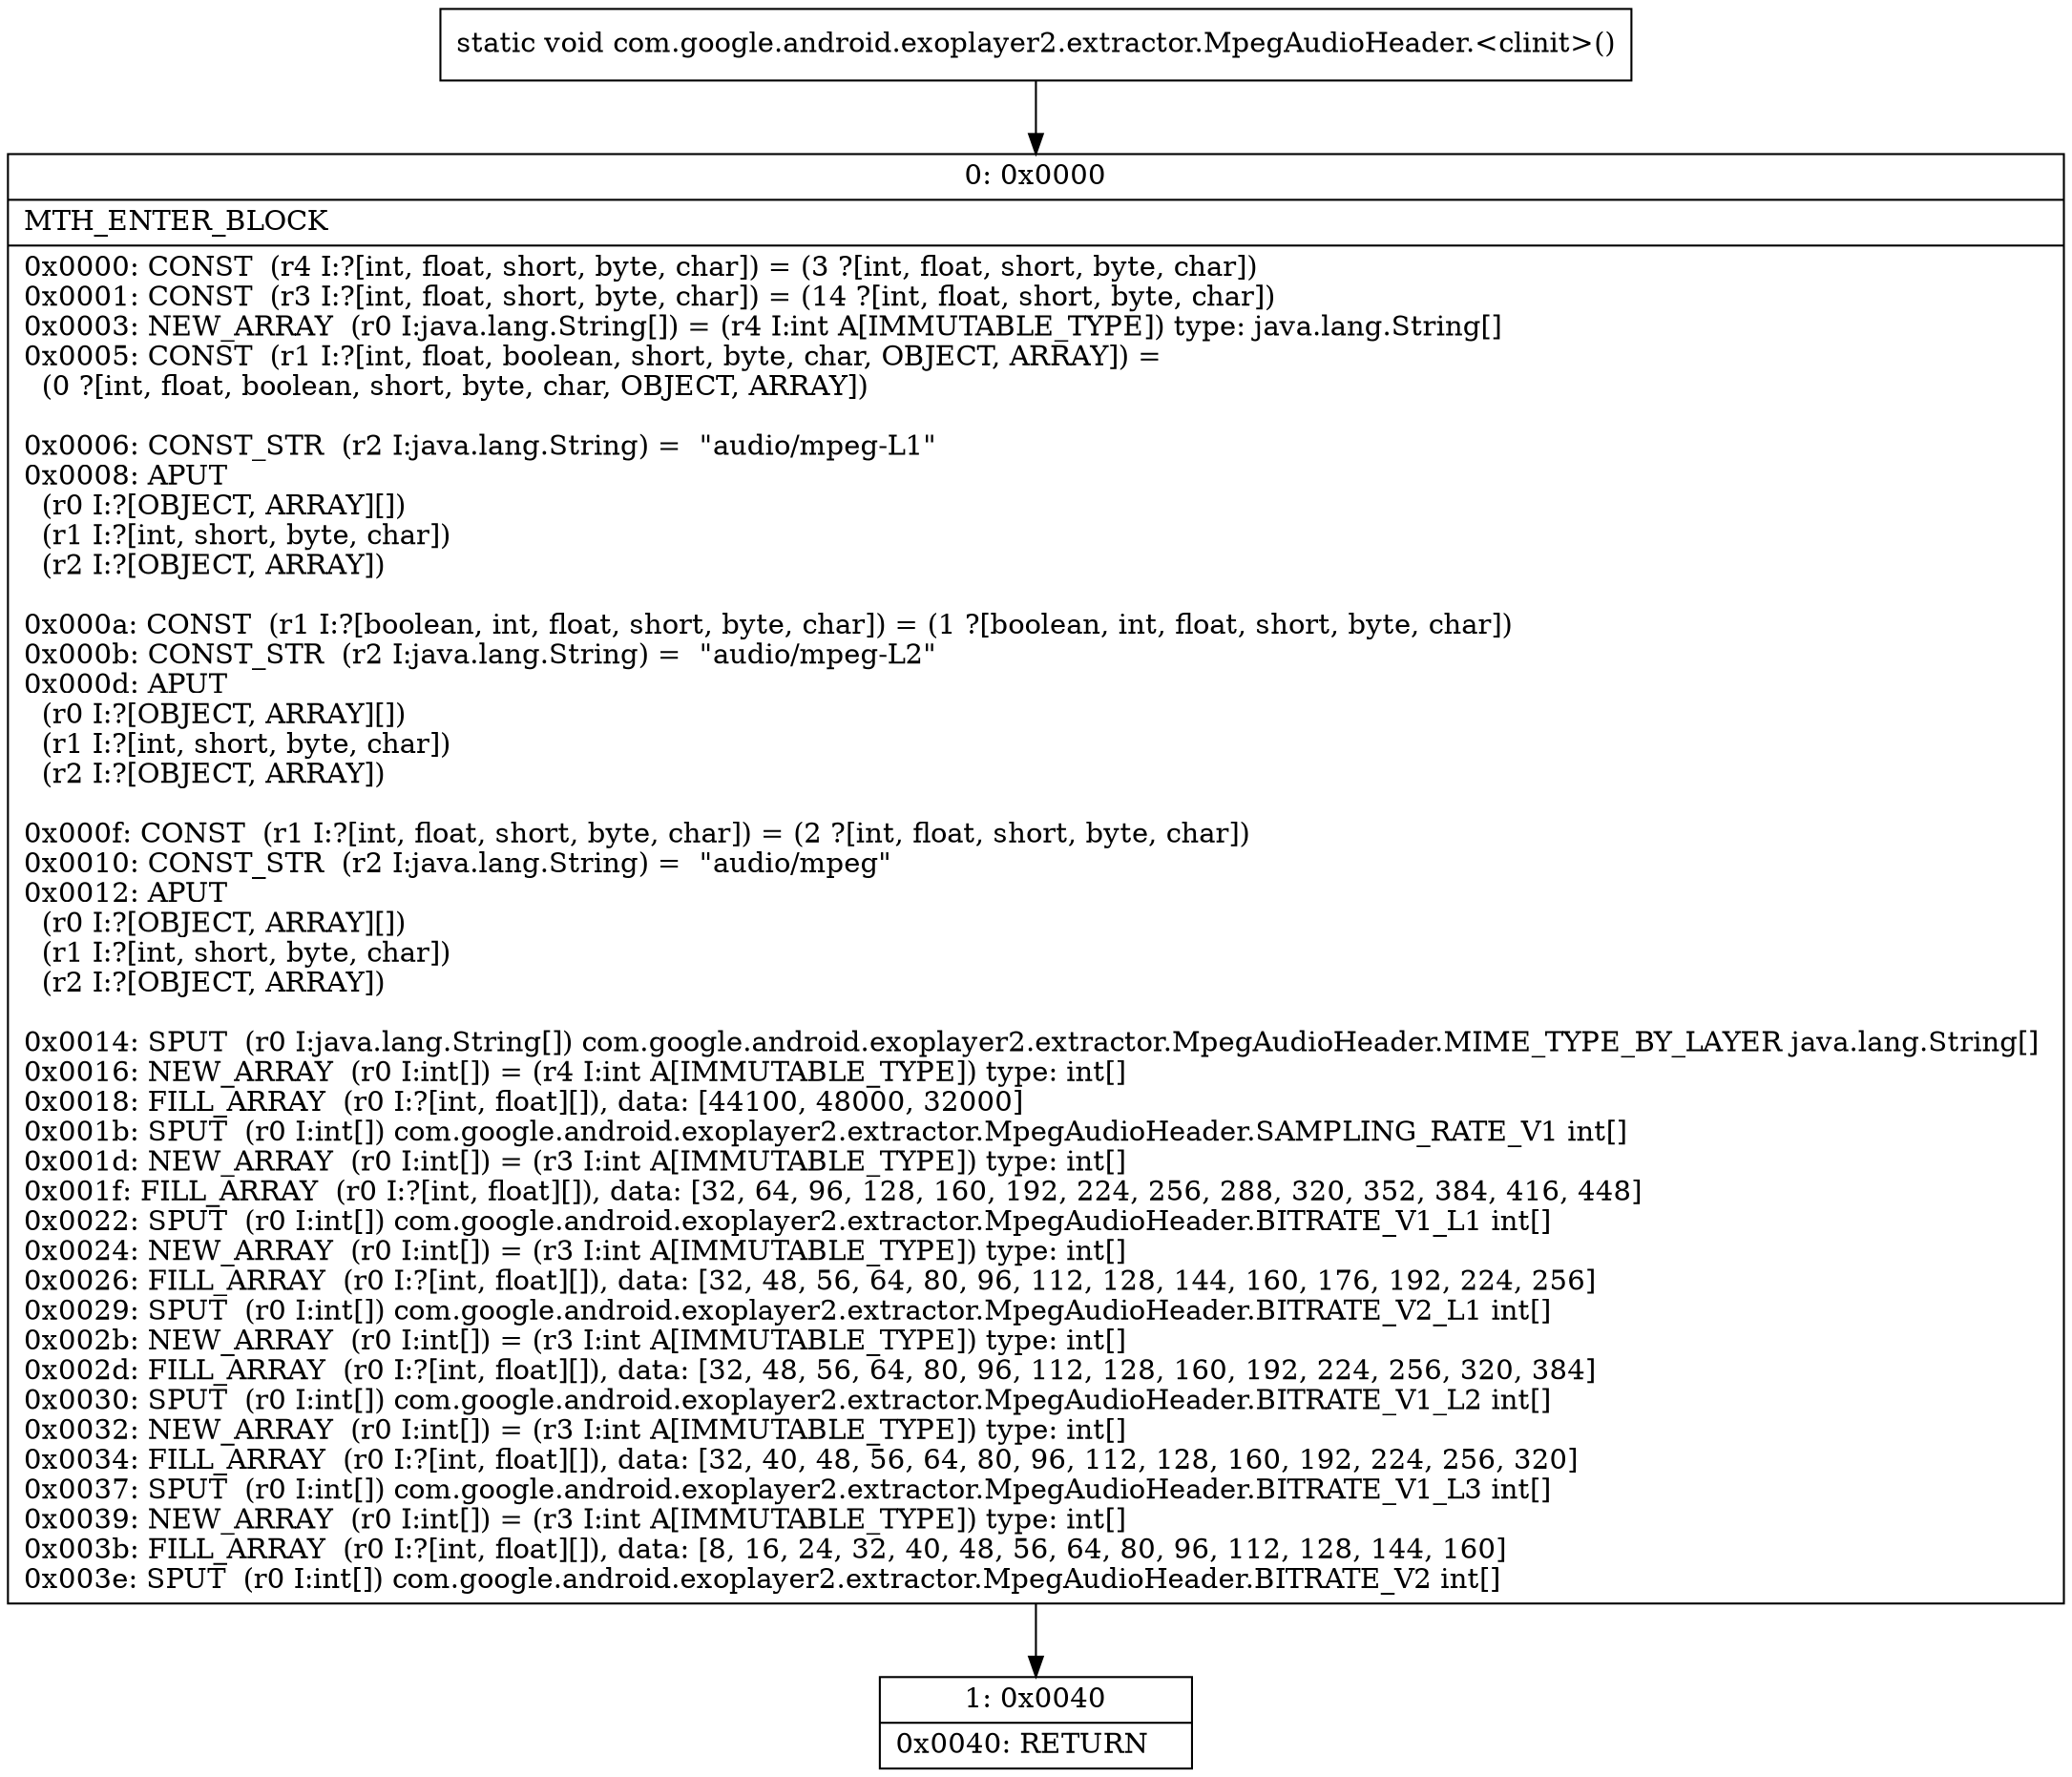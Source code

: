 digraph "CFG forcom.google.android.exoplayer2.extractor.MpegAudioHeader.\<clinit\>()V" {
Node_0 [shape=record,label="{0\:\ 0x0000|MTH_ENTER_BLOCK\l|0x0000: CONST  (r4 I:?[int, float, short, byte, char]) = (3 ?[int, float, short, byte, char]) \l0x0001: CONST  (r3 I:?[int, float, short, byte, char]) = (14 ?[int, float, short, byte, char]) \l0x0003: NEW_ARRAY  (r0 I:java.lang.String[]) = (r4 I:int A[IMMUTABLE_TYPE]) type: java.lang.String[] \l0x0005: CONST  (r1 I:?[int, float, boolean, short, byte, char, OBJECT, ARRAY]) = \l  (0 ?[int, float, boolean, short, byte, char, OBJECT, ARRAY])\l \l0x0006: CONST_STR  (r2 I:java.lang.String) =  \"audio\/mpeg\-L1\" \l0x0008: APUT  \l  (r0 I:?[OBJECT, ARRAY][])\l  (r1 I:?[int, short, byte, char])\l  (r2 I:?[OBJECT, ARRAY])\l \l0x000a: CONST  (r1 I:?[boolean, int, float, short, byte, char]) = (1 ?[boolean, int, float, short, byte, char]) \l0x000b: CONST_STR  (r2 I:java.lang.String) =  \"audio\/mpeg\-L2\" \l0x000d: APUT  \l  (r0 I:?[OBJECT, ARRAY][])\l  (r1 I:?[int, short, byte, char])\l  (r2 I:?[OBJECT, ARRAY])\l \l0x000f: CONST  (r1 I:?[int, float, short, byte, char]) = (2 ?[int, float, short, byte, char]) \l0x0010: CONST_STR  (r2 I:java.lang.String) =  \"audio\/mpeg\" \l0x0012: APUT  \l  (r0 I:?[OBJECT, ARRAY][])\l  (r1 I:?[int, short, byte, char])\l  (r2 I:?[OBJECT, ARRAY])\l \l0x0014: SPUT  (r0 I:java.lang.String[]) com.google.android.exoplayer2.extractor.MpegAudioHeader.MIME_TYPE_BY_LAYER java.lang.String[] \l0x0016: NEW_ARRAY  (r0 I:int[]) = (r4 I:int A[IMMUTABLE_TYPE]) type: int[] \l0x0018: FILL_ARRAY  (r0 I:?[int, float][]), data: [44100, 48000, 32000] \l0x001b: SPUT  (r0 I:int[]) com.google.android.exoplayer2.extractor.MpegAudioHeader.SAMPLING_RATE_V1 int[] \l0x001d: NEW_ARRAY  (r0 I:int[]) = (r3 I:int A[IMMUTABLE_TYPE]) type: int[] \l0x001f: FILL_ARRAY  (r0 I:?[int, float][]), data: [32, 64, 96, 128, 160, 192, 224, 256, 288, 320, 352, 384, 416, 448] \l0x0022: SPUT  (r0 I:int[]) com.google.android.exoplayer2.extractor.MpegAudioHeader.BITRATE_V1_L1 int[] \l0x0024: NEW_ARRAY  (r0 I:int[]) = (r3 I:int A[IMMUTABLE_TYPE]) type: int[] \l0x0026: FILL_ARRAY  (r0 I:?[int, float][]), data: [32, 48, 56, 64, 80, 96, 112, 128, 144, 160, 176, 192, 224, 256] \l0x0029: SPUT  (r0 I:int[]) com.google.android.exoplayer2.extractor.MpegAudioHeader.BITRATE_V2_L1 int[] \l0x002b: NEW_ARRAY  (r0 I:int[]) = (r3 I:int A[IMMUTABLE_TYPE]) type: int[] \l0x002d: FILL_ARRAY  (r0 I:?[int, float][]), data: [32, 48, 56, 64, 80, 96, 112, 128, 160, 192, 224, 256, 320, 384] \l0x0030: SPUT  (r0 I:int[]) com.google.android.exoplayer2.extractor.MpegAudioHeader.BITRATE_V1_L2 int[] \l0x0032: NEW_ARRAY  (r0 I:int[]) = (r3 I:int A[IMMUTABLE_TYPE]) type: int[] \l0x0034: FILL_ARRAY  (r0 I:?[int, float][]), data: [32, 40, 48, 56, 64, 80, 96, 112, 128, 160, 192, 224, 256, 320] \l0x0037: SPUT  (r0 I:int[]) com.google.android.exoplayer2.extractor.MpegAudioHeader.BITRATE_V1_L3 int[] \l0x0039: NEW_ARRAY  (r0 I:int[]) = (r3 I:int A[IMMUTABLE_TYPE]) type: int[] \l0x003b: FILL_ARRAY  (r0 I:?[int, float][]), data: [8, 16, 24, 32, 40, 48, 56, 64, 80, 96, 112, 128, 144, 160] \l0x003e: SPUT  (r0 I:int[]) com.google.android.exoplayer2.extractor.MpegAudioHeader.BITRATE_V2 int[] \l}"];
Node_1 [shape=record,label="{1\:\ 0x0040|0x0040: RETURN   \l}"];
MethodNode[shape=record,label="{static void com.google.android.exoplayer2.extractor.MpegAudioHeader.\<clinit\>() }"];
MethodNode -> Node_0;
Node_0 -> Node_1;
}


